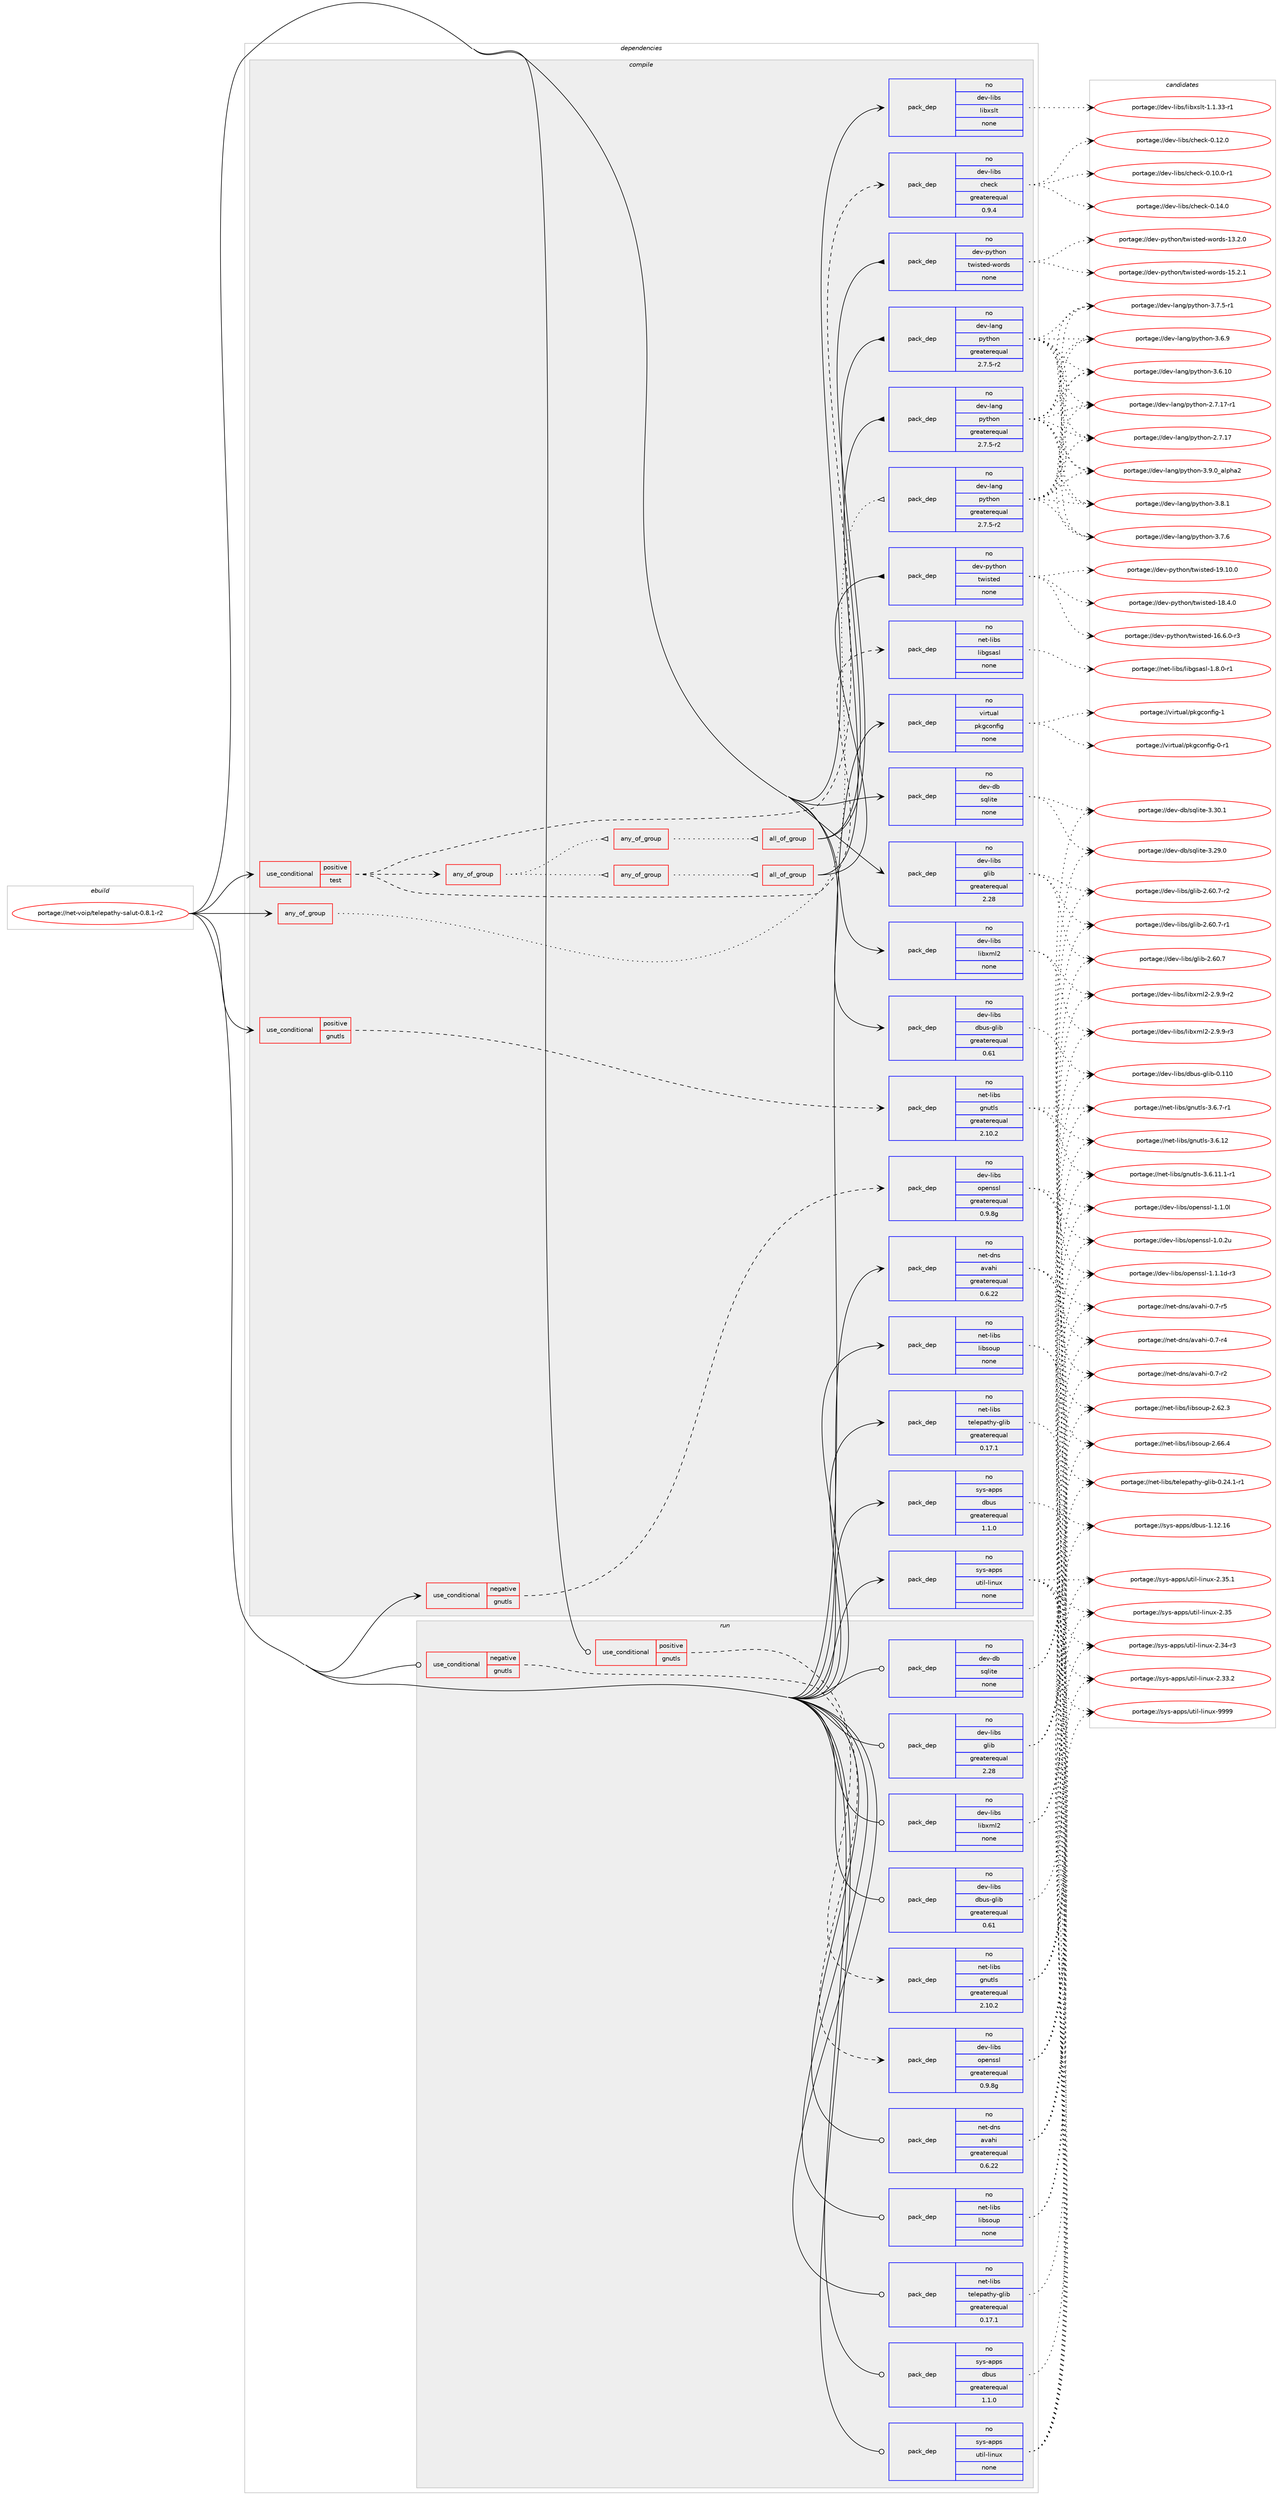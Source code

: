 digraph prolog {

# *************
# Graph options
# *************

newrank=true;
concentrate=true;
compound=true;
graph [rankdir=LR,fontname=Helvetica,fontsize=10,ranksep=1.5];#, ranksep=2.5, nodesep=0.2];
edge  [arrowhead=vee];
node  [fontname=Helvetica,fontsize=10];

# **********
# The ebuild
# **********

subgraph cluster_leftcol {
color=gray;
rank=same;
label=<<i>ebuild</i>>;
id [label="portage://net-voip/telepathy-salut-0.8.1-r2", color=red, width=4, href="../net-voip/telepathy-salut-0.8.1-r2.svg"];
}

# ****************
# The dependencies
# ****************

subgraph cluster_midcol {
color=gray;
label=<<i>dependencies</i>>;
subgraph cluster_compile {
fillcolor="#eeeeee";
style=filled;
label=<<i>compile</i>>;
subgraph any1391 {
dependency73106 [label=<<TABLE BORDER="0" CELLBORDER="1" CELLSPACING="0" CELLPADDING="4"><TR><TD CELLPADDING="10">any_of_group</TD></TR></TABLE>>, shape=none, color=red];subgraph pack56908 {
dependency73107 [label=<<TABLE BORDER="0" CELLBORDER="1" CELLSPACING="0" CELLPADDING="4" WIDTH="220"><TR><TD ROWSPAN="6" CELLPADDING="30">pack_dep</TD></TR><TR><TD WIDTH="110">no</TD></TR><TR><TD>dev-lang</TD></TR><TR><TD>python</TD></TR><TR><TD>greaterequal</TD></TR><TR><TD>2.7.5-r2</TD></TR></TABLE>>, shape=none, color=blue];
}
dependency73106:e -> dependency73107:w [weight=20,style="dotted",arrowhead="oinv"];
}
id:e -> dependency73106:w [weight=20,style="solid",arrowhead="vee"];
subgraph cond14748 {
dependency73108 [label=<<TABLE BORDER="0" CELLBORDER="1" CELLSPACING="0" CELLPADDING="4"><TR><TD ROWSPAN="3" CELLPADDING="10">use_conditional</TD></TR><TR><TD>negative</TD></TR><TR><TD>gnutls</TD></TR></TABLE>>, shape=none, color=red];
subgraph pack56909 {
dependency73109 [label=<<TABLE BORDER="0" CELLBORDER="1" CELLSPACING="0" CELLPADDING="4" WIDTH="220"><TR><TD ROWSPAN="6" CELLPADDING="30">pack_dep</TD></TR><TR><TD WIDTH="110">no</TD></TR><TR><TD>dev-libs</TD></TR><TR><TD>openssl</TD></TR><TR><TD>greaterequal</TD></TR><TR><TD>0.9.8g</TD></TR></TABLE>>, shape=none, color=blue];
}
dependency73108:e -> dependency73109:w [weight=20,style="dashed",arrowhead="vee"];
}
id:e -> dependency73108:w [weight=20,style="solid",arrowhead="vee"];
subgraph cond14749 {
dependency73110 [label=<<TABLE BORDER="0" CELLBORDER="1" CELLSPACING="0" CELLPADDING="4"><TR><TD ROWSPAN="3" CELLPADDING="10">use_conditional</TD></TR><TR><TD>positive</TD></TR><TR><TD>gnutls</TD></TR></TABLE>>, shape=none, color=red];
subgraph pack56910 {
dependency73111 [label=<<TABLE BORDER="0" CELLBORDER="1" CELLSPACING="0" CELLPADDING="4" WIDTH="220"><TR><TD ROWSPAN="6" CELLPADDING="30">pack_dep</TD></TR><TR><TD WIDTH="110">no</TD></TR><TR><TD>net-libs</TD></TR><TR><TD>gnutls</TD></TR><TR><TD>greaterequal</TD></TR><TR><TD>2.10.2</TD></TR></TABLE>>, shape=none, color=blue];
}
dependency73110:e -> dependency73111:w [weight=20,style="dashed",arrowhead="vee"];
}
id:e -> dependency73110:w [weight=20,style="solid",arrowhead="vee"];
subgraph cond14750 {
dependency73112 [label=<<TABLE BORDER="0" CELLBORDER="1" CELLSPACING="0" CELLPADDING="4"><TR><TD ROWSPAN="3" CELLPADDING="10">use_conditional</TD></TR><TR><TD>positive</TD></TR><TR><TD>test</TD></TR></TABLE>>, shape=none, color=red];
subgraph pack56911 {
dependency73113 [label=<<TABLE BORDER="0" CELLBORDER="1" CELLSPACING="0" CELLPADDING="4" WIDTH="220"><TR><TD ROWSPAN="6" CELLPADDING="30">pack_dep</TD></TR><TR><TD WIDTH="110">no</TD></TR><TR><TD>dev-libs</TD></TR><TR><TD>check</TD></TR><TR><TD>greaterequal</TD></TR><TR><TD>0.9.4</TD></TR></TABLE>>, shape=none, color=blue];
}
dependency73112:e -> dependency73113:w [weight=20,style="dashed",arrowhead="vee"];
subgraph pack56912 {
dependency73114 [label=<<TABLE BORDER="0" CELLBORDER="1" CELLSPACING="0" CELLPADDING="4" WIDTH="220"><TR><TD ROWSPAN="6" CELLPADDING="30">pack_dep</TD></TR><TR><TD WIDTH="110">no</TD></TR><TR><TD>net-libs</TD></TR><TR><TD>libgsasl</TD></TR><TR><TD>none</TD></TR><TR><TD></TD></TR></TABLE>>, shape=none, color=blue];
}
dependency73112:e -> dependency73114:w [weight=20,style="dashed",arrowhead="vee"];
subgraph any1392 {
dependency73115 [label=<<TABLE BORDER="0" CELLBORDER="1" CELLSPACING="0" CELLPADDING="4"><TR><TD CELLPADDING="10">any_of_group</TD></TR></TABLE>>, shape=none, color=red];subgraph any1393 {
dependency73116 [label=<<TABLE BORDER="0" CELLBORDER="1" CELLSPACING="0" CELLPADDING="4"><TR><TD CELLPADDING="10">any_of_group</TD></TR></TABLE>>, shape=none, color=red];subgraph all62 {
dependency73117 [label=<<TABLE BORDER="0" CELLBORDER="1" CELLSPACING="0" CELLPADDING="4"><TR><TD CELLPADDING="10">all_of_group</TD></TR></TABLE>>, shape=none, color=red];subgraph pack56913 {
dependency73118 [label=<<TABLE BORDER="0" CELLBORDER="1" CELLSPACING="0" CELLPADDING="4" WIDTH="220"><TR><TD ROWSPAN="6" CELLPADDING="30">pack_dep</TD></TR><TR><TD WIDTH="110">no</TD></TR><TR><TD>dev-lang</TD></TR><TR><TD>python</TD></TR><TR><TD>greaterequal</TD></TR><TR><TD>2.7.5-r2</TD></TR></TABLE>>, shape=none, color=blue];
}
dependency73117:e -> dependency73118:w [weight=20,style="solid",arrowhead="inv"];
subgraph pack56914 {
dependency73119 [label=<<TABLE BORDER="0" CELLBORDER="1" CELLSPACING="0" CELLPADDING="4" WIDTH="220"><TR><TD ROWSPAN="6" CELLPADDING="30">pack_dep</TD></TR><TR><TD WIDTH="110">no</TD></TR><TR><TD>dev-python</TD></TR><TR><TD>twisted</TD></TR><TR><TD>none</TD></TR><TR><TD></TD></TR></TABLE>>, shape=none, color=blue];
}
dependency73117:e -> dependency73119:w [weight=20,style="solid",arrowhead="inv"];
}
dependency73116:e -> dependency73117:w [weight=20,style="dotted",arrowhead="oinv"];
}
dependency73115:e -> dependency73116:w [weight=20,style="dotted",arrowhead="oinv"];
subgraph any1394 {
dependency73120 [label=<<TABLE BORDER="0" CELLBORDER="1" CELLSPACING="0" CELLPADDING="4"><TR><TD CELLPADDING="10">any_of_group</TD></TR></TABLE>>, shape=none, color=red];subgraph all63 {
dependency73121 [label=<<TABLE BORDER="0" CELLBORDER="1" CELLSPACING="0" CELLPADDING="4"><TR><TD CELLPADDING="10">all_of_group</TD></TR></TABLE>>, shape=none, color=red];subgraph pack56915 {
dependency73122 [label=<<TABLE BORDER="0" CELLBORDER="1" CELLSPACING="0" CELLPADDING="4" WIDTH="220"><TR><TD ROWSPAN="6" CELLPADDING="30">pack_dep</TD></TR><TR><TD WIDTH="110">no</TD></TR><TR><TD>dev-lang</TD></TR><TR><TD>python</TD></TR><TR><TD>greaterequal</TD></TR><TR><TD>2.7.5-r2</TD></TR></TABLE>>, shape=none, color=blue];
}
dependency73121:e -> dependency73122:w [weight=20,style="solid",arrowhead="inv"];
subgraph pack56916 {
dependency73123 [label=<<TABLE BORDER="0" CELLBORDER="1" CELLSPACING="0" CELLPADDING="4" WIDTH="220"><TR><TD ROWSPAN="6" CELLPADDING="30">pack_dep</TD></TR><TR><TD WIDTH="110">no</TD></TR><TR><TD>dev-python</TD></TR><TR><TD>twisted-words</TD></TR><TR><TD>none</TD></TR><TR><TD></TD></TR></TABLE>>, shape=none, color=blue];
}
dependency73121:e -> dependency73123:w [weight=20,style="solid",arrowhead="inv"];
}
dependency73120:e -> dependency73121:w [weight=20,style="dotted",arrowhead="oinv"];
}
dependency73115:e -> dependency73120:w [weight=20,style="dotted",arrowhead="oinv"];
}
dependency73112:e -> dependency73115:w [weight=20,style="dashed",arrowhead="vee"];
}
id:e -> dependency73112:w [weight=20,style="solid",arrowhead="vee"];
subgraph pack56917 {
dependency73124 [label=<<TABLE BORDER="0" CELLBORDER="1" CELLSPACING="0" CELLPADDING="4" WIDTH="220"><TR><TD ROWSPAN="6" CELLPADDING="30">pack_dep</TD></TR><TR><TD WIDTH="110">no</TD></TR><TR><TD>dev-db</TD></TR><TR><TD>sqlite</TD></TR><TR><TD>none</TD></TR><TR><TD></TD></TR></TABLE>>, shape=none, color=blue];
}
id:e -> dependency73124:w [weight=20,style="solid",arrowhead="vee"];
subgraph pack56918 {
dependency73125 [label=<<TABLE BORDER="0" CELLBORDER="1" CELLSPACING="0" CELLPADDING="4" WIDTH="220"><TR><TD ROWSPAN="6" CELLPADDING="30">pack_dep</TD></TR><TR><TD WIDTH="110">no</TD></TR><TR><TD>dev-libs</TD></TR><TR><TD>dbus-glib</TD></TR><TR><TD>greaterequal</TD></TR><TR><TD>0.61</TD></TR></TABLE>>, shape=none, color=blue];
}
id:e -> dependency73125:w [weight=20,style="solid",arrowhead="vee"];
subgraph pack56919 {
dependency73126 [label=<<TABLE BORDER="0" CELLBORDER="1" CELLSPACING="0" CELLPADDING="4" WIDTH="220"><TR><TD ROWSPAN="6" CELLPADDING="30">pack_dep</TD></TR><TR><TD WIDTH="110">no</TD></TR><TR><TD>dev-libs</TD></TR><TR><TD>glib</TD></TR><TR><TD>greaterequal</TD></TR><TR><TD>2.28</TD></TR></TABLE>>, shape=none, color=blue];
}
id:e -> dependency73126:w [weight=20,style="solid",arrowhead="vee"];
subgraph pack56920 {
dependency73127 [label=<<TABLE BORDER="0" CELLBORDER="1" CELLSPACING="0" CELLPADDING="4" WIDTH="220"><TR><TD ROWSPAN="6" CELLPADDING="30">pack_dep</TD></TR><TR><TD WIDTH="110">no</TD></TR><TR><TD>dev-libs</TD></TR><TR><TD>libxml2</TD></TR><TR><TD>none</TD></TR><TR><TD></TD></TR></TABLE>>, shape=none, color=blue];
}
id:e -> dependency73127:w [weight=20,style="solid",arrowhead="vee"];
subgraph pack56921 {
dependency73128 [label=<<TABLE BORDER="0" CELLBORDER="1" CELLSPACING="0" CELLPADDING="4" WIDTH="220"><TR><TD ROWSPAN="6" CELLPADDING="30">pack_dep</TD></TR><TR><TD WIDTH="110">no</TD></TR><TR><TD>dev-libs</TD></TR><TR><TD>libxslt</TD></TR><TR><TD>none</TD></TR><TR><TD></TD></TR></TABLE>>, shape=none, color=blue];
}
id:e -> dependency73128:w [weight=20,style="solid",arrowhead="vee"];
subgraph pack56922 {
dependency73129 [label=<<TABLE BORDER="0" CELLBORDER="1" CELLSPACING="0" CELLPADDING="4" WIDTH="220"><TR><TD ROWSPAN="6" CELLPADDING="30">pack_dep</TD></TR><TR><TD WIDTH="110">no</TD></TR><TR><TD>net-dns</TD></TR><TR><TD>avahi</TD></TR><TR><TD>greaterequal</TD></TR><TR><TD>0.6.22</TD></TR></TABLE>>, shape=none, color=blue];
}
id:e -> dependency73129:w [weight=20,style="solid",arrowhead="vee"];
subgraph pack56923 {
dependency73130 [label=<<TABLE BORDER="0" CELLBORDER="1" CELLSPACING="0" CELLPADDING="4" WIDTH="220"><TR><TD ROWSPAN="6" CELLPADDING="30">pack_dep</TD></TR><TR><TD WIDTH="110">no</TD></TR><TR><TD>net-libs</TD></TR><TR><TD>libsoup</TD></TR><TR><TD>none</TD></TR><TR><TD></TD></TR></TABLE>>, shape=none, color=blue];
}
id:e -> dependency73130:w [weight=20,style="solid",arrowhead="vee"];
subgraph pack56924 {
dependency73131 [label=<<TABLE BORDER="0" CELLBORDER="1" CELLSPACING="0" CELLPADDING="4" WIDTH="220"><TR><TD ROWSPAN="6" CELLPADDING="30">pack_dep</TD></TR><TR><TD WIDTH="110">no</TD></TR><TR><TD>net-libs</TD></TR><TR><TD>telepathy-glib</TD></TR><TR><TD>greaterequal</TD></TR><TR><TD>0.17.1</TD></TR></TABLE>>, shape=none, color=blue];
}
id:e -> dependency73131:w [weight=20,style="solid",arrowhead="vee"];
subgraph pack56925 {
dependency73132 [label=<<TABLE BORDER="0" CELLBORDER="1" CELLSPACING="0" CELLPADDING="4" WIDTH="220"><TR><TD ROWSPAN="6" CELLPADDING="30">pack_dep</TD></TR><TR><TD WIDTH="110">no</TD></TR><TR><TD>sys-apps</TD></TR><TR><TD>dbus</TD></TR><TR><TD>greaterequal</TD></TR><TR><TD>1.1.0</TD></TR></TABLE>>, shape=none, color=blue];
}
id:e -> dependency73132:w [weight=20,style="solid",arrowhead="vee"];
subgraph pack56926 {
dependency73133 [label=<<TABLE BORDER="0" CELLBORDER="1" CELLSPACING="0" CELLPADDING="4" WIDTH="220"><TR><TD ROWSPAN="6" CELLPADDING="30">pack_dep</TD></TR><TR><TD WIDTH="110">no</TD></TR><TR><TD>sys-apps</TD></TR><TR><TD>util-linux</TD></TR><TR><TD>none</TD></TR><TR><TD></TD></TR></TABLE>>, shape=none, color=blue];
}
id:e -> dependency73133:w [weight=20,style="solid",arrowhead="vee"];
subgraph pack56927 {
dependency73134 [label=<<TABLE BORDER="0" CELLBORDER="1" CELLSPACING="0" CELLPADDING="4" WIDTH="220"><TR><TD ROWSPAN="6" CELLPADDING="30">pack_dep</TD></TR><TR><TD WIDTH="110">no</TD></TR><TR><TD>virtual</TD></TR><TR><TD>pkgconfig</TD></TR><TR><TD>none</TD></TR><TR><TD></TD></TR></TABLE>>, shape=none, color=blue];
}
id:e -> dependency73134:w [weight=20,style="solid",arrowhead="vee"];
}
subgraph cluster_compileandrun {
fillcolor="#eeeeee";
style=filled;
label=<<i>compile and run</i>>;
}
subgraph cluster_run {
fillcolor="#eeeeee";
style=filled;
label=<<i>run</i>>;
subgraph cond14751 {
dependency73135 [label=<<TABLE BORDER="0" CELLBORDER="1" CELLSPACING="0" CELLPADDING="4"><TR><TD ROWSPAN="3" CELLPADDING="10">use_conditional</TD></TR><TR><TD>negative</TD></TR><TR><TD>gnutls</TD></TR></TABLE>>, shape=none, color=red];
subgraph pack56928 {
dependency73136 [label=<<TABLE BORDER="0" CELLBORDER="1" CELLSPACING="0" CELLPADDING="4" WIDTH="220"><TR><TD ROWSPAN="6" CELLPADDING="30">pack_dep</TD></TR><TR><TD WIDTH="110">no</TD></TR><TR><TD>dev-libs</TD></TR><TR><TD>openssl</TD></TR><TR><TD>greaterequal</TD></TR><TR><TD>0.9.8g</TD></TR></TABLE>>, shape=none, color=blue];
}
dependency73135:e -> dependency73136:w [weight=20,style="dashed",arrowhead="vee"];
}
id:e -> dependency73135:w [weight=20,style="solid",arrowhead="odot"];
subgraph cond14752 {
dependency73137 [label=<<TABLE BORDER="0" CELLBORDER="1" CELLSPACING="0" CELLPADDING="4"><TR><TD ROWSPAN="3" CELLPADDING="10">use_conditional</TD></TR><TR><TD>positive</TD></TR><TR><TD>gnutls</TD></TR></TABLE>>, shape=none, color=red];
subgraph pack56929 {
dependency73138 [label=<<TABLE BORDER="0" CELLBORDER="1" CELLSPACING="0" CELLPADDING="4" WIDTH="220"><TR><TD ROWSPAN="6" CELLPADDING="30">pack_dep</TD></TR><TR><TD WIDTH="110">no</TD></TR><TR><TD>net-libs</TD></TR><TR><TD>gnutls</TD></TR><TR><TD>greaterequal</TD></TR><TR><TD>2.10.2</TD></TR></TABLE>>, shape=none, color=blue];
}
dependency73137:e -> dependency73138:w [weight=20,style="dashed",arrowhead="vee"];
}
id:e -> dependency73137:w [weight=20,style="solid",arrowhead="odot"];
subgraph pack56930 {
dependency73139 [label=<<TABLE BORDER="0" CELLBORDER="1" CELLSPACING="0" CELLPADDING="4" WIDTH="220"><TR><TD ROWSPAN="6" CELLPADDING="30">pack_dep</TD></TR><TR><TD WIDTH="110">no</TD></TR><TR><TD>dev-db</TD></TR><TR><TD>sqlite</TD></TR><TR><TD>none</TD></TR><TR><TD></TD></TR></TABLE>>, shape=none, color=blue];
}
id:e -> dependency73139:w [weight=20,style="solid",arrowhead="odot"];
subgraph pack56931 {
dependency73140 [label=<<TABLE BORDER="0" CELLBORDER="1" CELLSPACING="0" CELLPADDING="4" WIDTH="220"><TR><TD ROWSPAN="6" CELLPADDING="30">pack_dep</TD></TR><TR><TD WIDTH="110">no</TD></TR><TR><TD>dev-libs</TD></TR><TR><TD>dbus-glib</TD></TR><TR><TD>greaterequal</TD></TR><TR><TD>0.61</TD></TR></TABLE>>, shape=none, color=blue];
}
id:e -> dependency73140:w [weight=20,style="solid",arrowhead="odot"];
subgraph pack56932 {
dependency73141 [label=<<TABLE BORDER="0" CELLBORDER="1" CELLSPACING="0" CELLPADDING="4" WIDTH="220"><TR><TD ROWSPAN="6" CELLPADDING="30">pack_dep</TD></TR><TR><TD WIDTH="110">no</TD></TR><TR><TD>dev-libs</TD></TR><TR><TD>glib</TD></TR><TR><TD>greaterequal</TD></TR><TR><TD>2.28</TD></TR></TABLE>>, shape=none, color=blue];
}
id:e -> dependency73141:w [weight=20,style="solid",arrowhead="odot"];
subgraph pack56933 {
dependency73142 [label=<<TABLE BORDER="0" CELLBORDER="1" CELLSPACING="0" CELLPADDING="4" WIDTH="220"><TR><TD ROWSPAN="6" CELLPADDING="30">pack_dep</TD></TR><TR><TD WIDTH="110">no</TD></TR><TR><TD>dev-libs</TD></TR><TR><TD>libxml2</TD></TR><TR><TD>none</TD></TR><TR><TD></TD></TR></TABLE>>, shape=none, color=blue];
}
id:e -> dependency73142:w [weight=20,style="solid",arrowhead="odot"];
subgraph pack56934 {
dependency73143 [label=<<TABLE BORDER="0" CELLBORDER="1" CELLSPACING="0" CELLPADDING="4" WIDTH="220"><TR><TD ROWSPAN="6" CELLPADDING="30">pack_dep</TD></TR><TR><TD WIDTH="110">no</TD></TR><TR><TD>net-dns</TD></TR><TR><TD>avahi</TD></TR><TR><TD>greaterequal</TD></TR><TR><TD>0.6.22</TD></TR></TABLE>>, shape=none, color=blue];
}
id:e -> dependency73143:w [weight=20,style="solid",arrowhead="odot"];
subgraph pack56935 {
dependency73144 [label=<<TABLE BORDER="0" CELLBORDER="1" CELLSPACING="0" CELLPADDING="4" WIDTH="220"><TR><TD ROWSPAN="6" CELLPADDING="30">pack_dep</TD></TR><TR><TD WIDTH="110">no</TD></TR><TR><TD>net-libs</TD></TR><TR><TD>libsoup</TD></TR><TR><TD>none</TD></TR><TR><TD></TD></TR></TABLE>>, shape=none, color=blue];
}
id:e -> dependency73144:w [weight=20,style="solid",arrowhead="odot"];
subgraph pack56936 {
dependency73145 [label=<<TABLE BORDER="0" CELLBORDER="1" CELLSPACING="0" CELLPADDING="4" WIDTH="220"><TR><TD ROWSPAN="6" CELLPADDING="30">pack_dep</TD></TR><TR><TD WIDTH="110">no</TD></TR><TR><TD>net-libs</TD></TR><TR><TD>telepathy-glib</TD></TR><TR><TD>greaterequal</TD></TR><TR><TD>0.17.1</TD></TR></TABLE>>, shape=none, color=blue];
}
id:e -> dependency73145:w [weight=20,style="solid",arrowhead="odot"];
subgraph pack56937 {
dependency73146 [label=<<TABLE BORDER="0" CELLBORDER="1" CELLSPACING="0" CELLPADDING="4" WIDTH="220"><TR><TD ROWSPAN="6" CELLPADDING="30">pack_dep</TD></TR><TR><TD WIDTH="110">no</TD></TR><TR><TD>sys-apps</TD></TR><TR><TD>dbus</TD></TR><TR><TD>greaterequal</TD></TR><TR><TD>1.1.0</TD></TR></TABLE>>, shape=none, color=blue];
}
id:e -> dependency73146:w [weight=20,style="solid",arrowhead="odot"];
subgraph pack56938 {
dependency73147 [label=<<TABLE BORDER="0" CELLBORDER="1" CELLSPACING="0" CELLPADDING="4" WIDTH="220"><TR><TD ROWSPAN="6" CELLPADDING="30">pack_dep</TD></TR><TR><TD WIDTH="110">no</TD></TR><TR><TD>sys-apps</TD></TR><TR><TD>util-linux</TD></TR><TR><TD>none</TD></TR><TR><TD></TD></TR></TABLE>>, shape=none, color=blue];
}
id:e -> dependency73147:w [weight=20,style="solid",arrowhead="odot"];
}
}

# **************
# The candidates
# **************

subgraph cluster_choices {
rank=same;
color=gray;
label=<<i>candidates</i>>;

subgraph choice56908 {
color=black;
nodesep=1;
choice10010111845108971101034711212111610411111045514657464895971081121049750 [label="portage://dev-lang/python-3.9.0_alpha2", color=red, width=4,href="../dev-lang/python-3.9.0_alpha2.svg"];
choice100101118451089711010347112121116104111110455146564649 [label="portage://dev-lang/python-3.8.1", color=red, width=4,href="../dev-lang/python-3.8.1.svg"];
choice100101118451089711010347112121116104111110455146554654 [label="portage://dev-lang/python-3.7.6", color=red, width=4,href="../dev-lang/python-3.7.6.svg"];
choice1001011184510897110103471121211161041111104551465546534511449 [label="portage://dev-lang/python-3.7.5-r1", color=red, width=4,href="../dev-lang/python-3.7.5-r1.svg"];
choice100101118451089711010347112121116104111110455146544657 [label="portage://dev-lang/python-3.6.9", color=red, width=4,href="../dev-lang/python-3.6.9.svg"];
choice10010111845108971101034711212111610411111045514654464948 [label="portage://dev-lang/python-3.6.10", color=red, width=4,href="../dev-lang/python-3.6.10.svg"];
choice100101118451089711010347112121116104111110455046554649554511449 [label="portage://dev-lang/python-2.7.17-r1", color=red, width=4,href="../dev-lang/python-2.7.17-r1.svg"];
choice10010111845108971101034711212111610411111045504655464955 [label="portage://dev-lang/python-2.7.17", color=red, width=4,href="../dev-lang/python-2.7.17.svg"];
dependency73107:e -> choice10010111845108971101034711212111610411111045514657464895971081121049750:w [style=dotted,weight="100"];
dependency73107:e -> choice100101118451089711010347112121116104111110455146564649:w [style=dotted,weight="100"];
dependency73107:e -> choice100101118451089711010347112121116104111110455146554654:w [style=dotted,weight="100"];
dependency73107:e -> choice1001011184510897110103471121211161041111104551465546534511449:w [style=dotted,weight="100"];
dependency73107:e -> choice100101118451089711010347112121116104111110455146544657:w [style=dotted,weight="100"];
dependency73107:e -> choice10010111845108971101034711212111610411111045514654464948:w [style=dotted,weight="100"];
dependency73107:e -> choice100101118451089711010347112121116104111110455046554649554511449:w [style=dotted,weight="100"];
dependency73107:e -> choice10010111845108971101034711212111610411111045504655464955:w [style=dotted,weight="100"];
}
subgraph choice56909 {
color=black;
nodesep=1;
choice1001011184510810598115471111121011101151151084549464946491004511451 [label="portage://dev-libs/openssl-1.1.1d-r3", color=red, width=4,href="../dev-libs/openssl-1.1.1d-r3.svg"];
choice100101118451081059811547111112101110115115108454946494648108 [label="portage://dev-libs/openssl-1.1.0l", color=red, width=4,href="../dev-libs/openssl-1.1.0l.svg"];
choice100101118451081059811547111112101110115115108454946484650117 [label="portage://dev-libs/openssl-1.0.2u", color=red, width=4,href="../dev-libs/openssl-1.0.2u.svg"];
dependency73109:e -> choice1001011184510810598115471111121011101151151084549464946491004511451:w [style=dotted,weight="100"];
dependency73109:e -> choice100101118451081059811547111112101110115115108454946494648108:w [style=dotted,weight="100"];
dependency73109:e -> choice100101118451081059811547111112101110115115108454946484650117:w [style=dotted,weight="100"];
}
subgraph choice56910 {
color=black;
nodesep=1;
choice1101011164510810598115471031101171161081154551465446554511449 [label="portage://net-libs/gnutls-3.6.7-r1", color=red, width=4,href="../net-libs/gnutls-3.6.7-r1.svg"];
choice11010111645108105981154710311011711610811545514654464950 [label="portage://net-libs/gnutls-3.6.12", color=red, width=4,href="../net-libs/gnutls-3.6.12.svg"];
choice1101011164510810598115471031101171161081154551465446494946494511449 [label="portage://net-libs/gnutls-3.6.11.1-r1", color=red, width=4,href="../net-libs/gnutls-3.6.11.1-r1.svg"];
dependency73111:e -> choice1101011164510810598115471031101171161081154551465446554511449:w [style=dotted,weight="100"];
dependency73111:e -> choice11010111645108105981154710311011711610811545514654464950:w [style=dotted,weight="100"];
dependency73111:e -> choice1101011164510810598115471031101171161081154551465446494946494511449:w [style=dotted,weight="100"];
}
subgraph choice56911 {
color=black;
nodesep=1;
choice100101118451081059811547991041019910745484649524648 [label="portage://dev-libs/check-0.14.0", color=red, width=4,href="../dev-libs/check-0.14.0.svg"];
choice100101118451081059811547991041019910745484649504648 [label="portage://dev-libs/check-0.12.0", color=red, width=4,href="../dev-libs/check-0.12.0.svg"];
choice1001011184510810598115479910410199107454846494846484511449 [label="portage://dev-libs/check-0.10.0-r1", color=red, width=4,href="../dev-libs/check-0.10.0-r1.svg"];
dependency73113:e -> choice100101118451081059811547991041019910745484649524648:w [style=dotted,weight="100"];
dependency73113:e -> choice100101118451081059811547991041019910745484649504648:w [style=dotted,weight="100"];
dependency73113:e -> choice1001011184510810598115479910410199107454846494846484511449:w [style=dotted,weight="100"];
}
subgraph choice56912 {
color=black;
nodesep=1;
choice11010111645108105981154710810598103115971151084549465646484511449 [label="portage://net-libs/libgsasl-1.8.0-r1", color=red, width=4,href="../net-libs/libgsasl-1.8.0-r1.svg"];
dependency73114:e -> choice11010111645108105981154710810598103115971151084549465646484511449:w [style=dotted,weight="100"];
}
subgraph choice56913 {
color=black;
nodesep=1;
choice10010111845108971101034711212111610411111045514657464895971081121049750 [label="portage://dev-lang/python-3.9.0_alpha2", color=red, width=4,href="../dev-lang/python-3.9.0_alpha2.svg"];
choice100101118451089711010347112121116104111110455146564649 [label="portage://dev-lang/python-3.8.1", color=red, width=4,href="../dev-lang/python-3.8.1.svg"];
choice100101118451089711010347112121116104111110455146554654 [label="portage://dev-lang/python-3.7.6", color=red, width=4,href="../dev-lang/python-3.7.6.svg"];
choice1001011184510897110103471121211161041111104551465546534511449 [label="portage://dev-lang/python-3.7.5-r1", color=red, width=4,href="../dev-lang/python-3.7.5-r1.svg"];
choice100101118451089711010347112121116104111110455146544657 [label="portage://dev-lang/python-3.6.9", color=red, width=4,href="../dev-lang/python-3.6.9.svg"];
choice10010111845108971101034711212111610411111045514654464948 [label="portage://dev-lang/python-3.6.10", color=red, width=4,href="../dev-lang/python-3.6.10.svg"];
choice100101118451089711010347112121116104111110455046554649554511449 [label="portage://dev-lang/python-2.7.17-r1", color=red, width=4,href="../dev-lang/python-2.7.17-r1.svg"];
choice10010111845108971101034711212111610411111045504655464955 [label="portage://dev-lang/python-2.7.17", color=red, width=4,href="../dev-lang/python-2.7.17.svg"];
dependency73118:e -> choice10010111845108971101034711212111610411111045514657464895971081121049750:w [style=dotted,weight="100"];
dependency73118:e -> choice100101118451089711010347112121116104111110455146564649:w [style=dotted,weight="100"];
dependency73118:e -> choice100101118451089711010347112121116104111110455146554654:w [style=dotted,weight="100"];
dependency73118:e -> choice1001011184510897110103471121211161041111104551465546534511449:w [style=dotted,weight="100"];
dependency73118:e -> choice100101118451089711010347112121116104111110455146544657:w [style=dotted,weight="100"];
dependency73118:e -> choice10010111845108971101034711212111610411111045514654464948:w [style=dotted,weight="100"];
dependency73118:e -> choice100101118451089711010347112121116104111110455046554649554511449:w [style=dotted,weight="100"];
dependency73118:e -> choice10010111845108971101034711212111610411111045504655464955:w [style=dotted,weight="100"];
}
subgraph choice56914 {
color=black;
nodesep=1;
choice10010111845112121116104111110471161191051151161011004549574649484648 [label="portage://dev-python/twisted-19.10.0", color=red, width=4,href="../dev-python/twisted-19.10.0.svg"];
choice100101118451121211161041111104711611910511511610110045495646524648 [label="portage://dev-python/twisted-18.4.0", color=red, width=4,href="../dev-python/twisted-18.4.0.svg"];
choice1001011184511212111610411111047116119105115116101100454954465446484511451 [label="portage://dev-python/twisted-16.6.0-r3", color=red, width=4,href="../dev-python/twisted-16.6.0-r3.svg"];
dependency73119:e -> choice10010111845112121116104111110471161191051151161011004549574649484648:w [style=dotted,weight="100"];
dependency73119:e -> choice100101118451121211161041111104711611910511511610110045495646524648:w [style=dotted,weight="100"];
dependency73119:e -> choice1001011184511212111610411111047116119105115116101100454954465446484511451:w [style=dotted,weight="100"];
}
subgraph choice56915 {
color=black;
nodesep=1;
choice10010111845108971101034711212111610411111045514657464895971081121049750 [label="portage://dev-lang/python-3.9.0_alpha2", color=red, width=4,href="../dev-lang/python-3.9.0_alpha2.svg"];
choice100101118451089711010347112121116104111110455146564649 [label="portage://dev-lang/python-3.8.1", color=red, width=4,href="../dev-lang/python-3.8.1.svg"];
choice100101118451089711010347112121116104111110455146554654 [label="portage://dev-lang/python-3.7.6", color=red, width=4,href="../dev-lang/python-3.7.6.svg"];
choice1001011184510897110103471121211161041111104551465546534511449 [label="portage://dev-lang/python-3.7.5-r1", color=red, width=4,href="../dev-lang/python-3.7.5-r1.svg"];
choice100101118451089711010347112121116104111110455146544657 [label="portage://dev-lang/python-3.6.9", color=red, width=4,href="../dev-lang/python-3.6.9.svg"];
choice10010111845108971101034711212111610411111045514654464948 [label="portage://dev-lang/python-3.6.10", color=red, width=4,href="../dev-lang/python-3.6.10.svg"];
choice100101118451089711010347112121116104111110455046554649554511449 [label="portage://dev-lang/python-2.7.17-r1", color=red, width=4,href="../dev-lang/python-2.7.17-r1.svg"];
choice10010111845108971101034711212111610411111045504655464955 [label="portage://dev-lang/python-2.7.17", color=red, width=4,href="../dev-lang/python-2.7.17.svg"];
dependency73122:e -> choice10010111845108971101034711212111610411111045514657464895971081121049750:w [style=dotted,weight="100"];
dependency73122:e -> choice100101118451089711010347112121116104111110455146564649:w [style=dotted,weight="100"];
dependency73122:e -> choice100101118451089711010347112121116104111110455146554654:w [style=dotted,weight="100"];
dependency73122:e -> choice1001011184510897110103471121211161041111104551465546534511449:w [style=dotted,weight="100"];
dependency73122:e -> choice100101118451089711010347112121116104111110455146544657:w [style=dotted,weight="100"];
dependency73122:e -> choice10010111845108971101034711212111610411111045514654464948:w [style=dotted,weight="100"];
dependency73122:e -> choice100101118451089711010347112121116104111110455046554649554511449:w [style=dotted,weight="100"];
dependency73122:e -> choice10010111845108971101034711212111610411111045504655464955:w [style=dotted,weight="100"];
}
subgraph choice56916 {
color=black;
nodesep=1;
choice10010111845112121116104111110471161191051151161011004511911111410011545495346504649 [label="portage://dev-python/twisted-words-15.2.1", color=red, width=4,href="../dev-python/twisted-words-15.2.1.svg"];
choice10010111845112121116104111110471161191051151161011004511911111410011545495146504648 [label="portage://dev-python/twisted-words-13.2.0", color=red, width=4,href="../dev-python/twisted-words-13.2.0.svg"];
dependency73123:e -> choice10010111845112121116104111110471161191051151161011004511911111410011545495346504649:w [style=dotted,weight="100"];
dependency73123:e -> choice10010111845112121116104111110471161191051151161011004511911111410011545495146504648:w [style=dotted,weight="100"];
}
subgraph choice56917 {
color=black;
nodesep=1;
choice10010111845100984711511310810511610145514651484649 [label="portage://dev-db/sqlite-3.30.1", color=red, width=4,href="../dev-db/sqlite-3.30.1.svg"];
choice10010111845100984711511310810511610145514650574648 [label="portage://dev-db/sqlite-3.29.0", color=red, width=4,href="../dev-db/sqlite-3.29.0.svg"];
dependency73124:e -> choice10010111845100984711511310810511610145514651484649:w [style=dotted,weight="100"];
dependency73124:e -> choice10010111845100984711511310810511610145514650574648:w [style=dotted,weight="100"];
}
subgraph choice56918 {
color=black;
nodesep=1;
choice100101118451081059811547100981171154510310810598454846494948 [label="portage://dev-libs/dbus-glib-0.110", color=red, width=4,href="../dev-libs/dbus-glib-0.110.svg"];
dependency73125:e -> choice100101118451081059811547100981171154510310810598454846494948:w [style=dotted,weight="100"];
}
subgraph choice56919 {
color=black;
nodesep=1;
choice10010111845108105981154710310810598455046544846554511450 [label="portage://dev-libs/glib-2.60.7-r2", color=red, width=4,href="../dev-libs/glib-2.60.7-r2.svg"];
choice10010111845108105981154710310810598455046544846554511449 [label="portage://dev-libs/glib-2.60.7-r1", color=red, width=4,href="../dev-libs/glib-2.60.7-r1.svg"];
choice1001011184510810598115471031081059845504654484655 [label="portage://dev-libs/glib-2.60.7", color=red, width=4,href="../dev-libs/glib-2.60.7.svg"];
dependency73126:e -> choice10010111845108105981154710310810598455046544846554511450:w [style=dotted,weight="100"];
dependency73126:e -> choice10010111845108105981154710310810598455046544846554511449:w [style=dotted,weight="100"];
dependency73126:e -> choice1001011184510810598115471031081059845504654484655:w [style=dotted,weight="100"];
}
subgraph choice56920 {
color=black;
nodesep=1;
choice10010111845108105981154710810598120109108504550465746574511451 [label="portage://dev-libs/libxml2-2.9.9-r3", color=red, width=4,href="../dev-libs/libxml2-2.9.9-r3.svg"];
choice10010111845108105981154710810598120109108504550465746574511450 [label="portage://dev-libs/libxml2-2.9.9-r2", color=red, width=4,href="../dev-libs/libxml2-2.9.9-r2.svg"];
dependency73127:e -> choice10010111845108105981154710810598120109108504550465746574511451:w [style=dotted,weight="100"];
dependency73127:e -> choice10010111845108105981154710810598120109108504550465746574511450:w [style=dotted,weight="100"];
}
subgraph choice56921 {
color=black;
nodesep=1;
choice10010111845108105981154710810598120115108116454946494651514511449 [label="portage://dev-libs/libxslt-1.1.33-r1", color=red, width=4,href="../dev-libs/libxslt-1.1.33-r1.svg"];
dependency73128:e -> choice10010111845108105981154710810598120115108116454946494651514511449:w [style=dotted,weight="100"];
}
subgraph choice56922 {
color=black;
nodesep=1;
choice11010111645100110115479711897104105454846554511453 [label="portage://net-dns/avahi-0.7-r5", color=red, width=4,href="../net-dns/avahi-0.7-r5.svg"];
choice11010111645100110115479711897104105454846554511452 [label="portage://net-dns/avahi-0.7-r4", color=red, width=4,href="../net-dns/avahi-0.7-r4.svg"];
choice11010111645100110115479711897104105454846554511450 [label="portage://net-dns/avahi-0.7-r2", color=red, width=4,href="../net-dns/avahi-0.7-r2.svg"];
dependency73129:e -> choice11010111645100110115479711897104105454846554511453:w [style=dotted,weight="100"];
dependency73129:e -> choice11010111645100110115479711897104105454846554511452:w [style=dotted,weight="100"];
dependency73129:e -> choice11010111645100110115479711897104105454846554511450:w [style=dotted,weight="100"];
}
subgraph choice56923 {
color=black;
nodesep=1;
choice1101011164510810598115471081059811511111711245504654544652 [label="portage://net-libs/libsoup-2.66.4", color=red, width=4,href="../net-libs/libsoup-2.66.4.svg"];
choice1101011164510810598115471081059811511111711245504654504651 [label="portage://net-libs/libsoup-2.62.3", color=red, width=4,href="../net-libs/libsoup-2.62.3.svg"];
dependency73130:e -> choice1101011164510810598115471081059811511111711245504654544652:w [style=dotted,weight="100"];
dependency73130:e -> choice1101011164510810598115471081059811511111711245504654504651:w [style=dotted,weight="100"];
}
subgraph choice56924 {
color=black;
nodesep=1;
choice110101116451081059811547116101108101112971161041214510310810598454846505246494511449 [label="portage://net-libs/telepathy-glib-0.24.1-r1", color=red, width=4,href="../net-libs/telepathy-glib-0.24.1-r1.svg"];
dependency73131:e -> choice110101116451081059811547116101108101112971161041214510310810598454846505246494511449:w [style=dotted,weight="100"];
}
subgraph choice56925 {
color=black;
nodesep=1;
choice115121115459711211211547100981171154549464950464954 [label="portage://sys-apps/dbus-1.12.16", color=red, width=4,href="../sys-apps/dbus-1.12.16.svg"];
dependency73132:e -> choice115121115459711211211547100981171154549464950464954:w [style=dotted,weight="100"];
}
subgraph choice56926 {
color=black;
nodesep=1;
choice115121115459711211211547117116105108451081051101171204557575757 [label="portage://sys-apps/util-linux-9999", color=red, width=4,href="../sys-apps/util-linux-9999.svg"];
choice1151211154597112112115471171161051084510810511011712045504651534649 [label="portage://sys-apps/util-linux-2.35.1", color=red, width=4,href="../sys-apps/util-linux-2.35.1.svg"];
choice115121115459711211211547117116105108451081051101171204550465153 [label="portage://sys-apps/util-linux-2.35", color=red, width=4,href="../sys-apps/util-linux-2.35.svg"];
choice1151211154597112112115471171161051084510810511011712045504651524511451 [label="portage://sys-apps/util-linux-2.34-r3", color=red, width=4,href="../sys-apps/util-linux-2.34-r3.svg"];
choice1151211154597112112115471171161051084510810511011712045504651514650 [label="portage://sys-apps/util-linux-2.33.2", color=red, width=4,href="../sys-apps/util-linux-2.33.2.svg"];
dependency73133:e -> choice115121115459711211211547117116105108451081051101171204557575757:w [style=dotted,weight="100"];
dependency73133:e -> choice1151211154597112112115471171161051084510810511011712045504651534649:w [style=dotted,weight="100"];
dependency73133:e -> choice115121115459711211211547117116105108451081051101171204550465153:w [style=dotted,weight="100"];
dependency73133:e -> choice1151211154597112112115471171161051084510810511011712045504651524511451:w [style=dotted,weight="100"];
dependency73133:e -> choice1151211154597112112115471171161051084510810511011712045504651514650:w [style=dotted,weight="100"];
}
subgraph choice56927 {
color=black;
nodesep=1;
choice1181051141161179710847112107103991111101021051034549 [label="portage://virtual/pkgconfig-1", color=red, width=4,href="../virtual/pkgconfig-1.svg"];
choice11810511411611797108471121071039911111010210510345484511449 [label="portage://virtual/pkgconfig-0-r1", color=red, width=4,href="../virtual/pkgconfig-0-r1.svg"];
dependency73134:e -> choice1181051141161179710847112107103991111101021051034549:w [style=dotted,weight="100"];
dependency73134:e -> choice11810511411611797108471121071039911111010210510345484511449:w [style=dotted,weight="100"];
}
subgraph choice56928 {
color=black;
nodesep=1;
choice1001011184510810598115471111121011101151151084549464946491004511451 [label="portage://dev-libs/openssl-1.1.1d-r3", color=red, width=4,href="../dev-libs/openssl-1.1.1d-r3.svg"];
choice100101118451081059811547111112101110115115108454946494648108 [label="portage://dev-libs/openssl-1.1.0l", color=red, width=4,href="../dev-libs/openssl-1.1.0l.svg"];
choice100101118451081059811547111112101110115115108454946484650117 [label="portage://dev-libs/openssl-1.0.2u", color=red, width=4,href="../dev-libs/openssl-1.0.2u.svg"];
dependency73136:e -> choice1001011184510810598115471111121011101151151084549464946491004511451:w [style=dotted,weight="100"];
dependency73136:e -> choice100101118451081059811547111112101110115115108454946494648108:w [style=dotted,weight="100"];
dependency73136:e -> choice100101118451081059811547111112101110115115108454946484650117:w [style=dotted,weight="100"];
}
subgraph choice56929 {
color=black;
nodesep=1;
choice1101011164510810598115471031101171161081154551465446554511449 [label="portage://net-libs/gnutls-3.6.7-r1", color=red, width=4,href="../net-libs/gnutls-3.6.7-r1.svg"];
choice11010111645108105981154710311011711610811545514654464950 [label="portage://net-libs/gnutls-3.6.12", color=red, width=4,href="../net-libs/gnutls-3.6.12.svg"];
choice1101011164510810598115471031101171161081154551465446494946494511449 [label="portage://net-libs/gnutls-3.6.11.1-r1", color=red, width=4,href="../net-libs/gnutls-3.6.11.1-r1.svg"];
dependency73138:e -> choice1101011164510810598115471031101171161081154551465446554511449:w [style=dotted,weight="100"];
dependency73138:e -> choice11010111645108105981154710311011711610811545514654464950:w [style=dotted,weight="100"];
dependency73138:e -> choice1101011164510810598115471031101171161081154551465446494946494511449:w [style=dotted,weight="100"];
}
subgraph choice56930 {
color=black;
nodesep=1;
choice10010111845100984711511310810511610145514651484649 [label="portage://dev-db/sqlite-3.30.1", color=red, width=4,href="../dev-db/sqlite-3.30.1.svg"];
choice10010111845100984711511310810511610145514650574648 [label="portage://dev-db/sqlite-3.29.0", color=red, width=4,href="../dev-db/sqlite-3.29.0.svg"];
dependency73139:e -> choice10010111845100984711511310810511610145514651484649:w [style=dotted,weight="100"];
dependency73139:e -> choice10010111845100984711511310810511610145514650574648:w [style=dotted,weight="100"];
}
subgraph choice56931 {
color=black;
nodesep=1;
choice100101118451081059811547100981171154510310810598454846494948 [label="portage://dev-libs/dbus-glib-0.110", color=red, width=4,href="../dev-libs/dbus-glib-0.110.svg"];
dependency73140:e -> choice100101118451081059811547100981171154510310810598454846494948:w [style=dotted,weight="100"];
}
subgraph choice56932 {
color=black;
nodesep=1;
choice10010111845108105981154710310810598455046544846554511450 [label="portage://dev-libs/glib-2.60.7-r2", color=red, width=4,href="../dev-libs/glib-2.60.7-r2.svg"];
choice10010111845108105981154710310810598455046544846554511449 [label="portage://dev-libs/glib-2.60.7-r1", color=red, width=4,href="../dev-libs/glib-2.60.7-r1.svg"];
choice1001011184510810598115471031081059845504654484655 [label="portage://dev-libs/glib-2.60.7", color=red, width=4,href="../dev-libs/glib-2.60.7.svg"];
dependency73141:e -> choice10010111845108105981154710310810598455046544846554511450:w [style=dotted,weight="100"];
dependency73141:e -> choice10010111845108105981154710310810598455046544846554511449:w [style=dotted,weight="100"];
dependency73141:e -> choice1001011184510810598115471031081059845504654484655:w [style=dotted,weight="100"];
}
subgraph choice56933 {
color=black;
nodesep=1;
choice10010111845108105981154710810598120109108504550465746574511451 [label="portage://dev-libs/libxml2-2.9.9-r3", color=red, width=4,href="../dev-libs/libxml2-2.9.9-r3.svg"];
choice10010111845108105981154710810598120109108504550465746574511450 [label="portage://dev-libs/libxml2-2.9.9-r2", color=red, width=4,href="../dev-libs/libxml2-2.9.9-r2.svg"];
dependency73142:e -> choice10010111845108105981154710810598120109108504550465746574511451:w [style=dotted,weight="100"];
dependency73142:e -> choice10010111845108105981154710810598120109108504550465746574511450:w [style=dotted,weight="100"];
}
subgraph choice56934 {
color=black;
nodesep=1;
choice11010111645100110115479711897104105454846554511453 [label="portage://net-dns/avahi-0.7-r5", color=red, width=4,href="../net-dns/avahi-0.7-r5.svg"];
choice11010111645100110115479711897104105454846554511452 [label="portage://net-dns/avahi-0.7-r4", color=red, width=4,href="../net-dns/avahi-0.7-r4.svg"];
choice11010111645100110115479711897104105454846554511450 [label="portage://net-dns/avahi-0.7-r2", color=red, width=4,href="../net-dns/avahi-0.7-r2.svg"];
dependency73143:e -> choice11010111645100110115479711897104105454846554511453:w [style=dotted,weight="100"];
dependency73143:e -> choice11010111645100110115479711897104105454846554511452:w [style=dotted,weight="100"];
dependency73143:e -> choice11010111645100110115479711897104105454846554511450:w [style=dotted,weight="100"];
}
subgraph choice56935 {
color=black;
nodesep=1;
choice1101011164510810598115471081059811511111711245504654544652 [label="portage://net-libs/libsoup-2.66.4", color=red, width=4,href="../net-libs/libsoup-2.66.4.svg"];
choice1101011164510810598115471081059811511111711245504654504651 [label="portage://net-libs/libsoup-2.62.3", color=red, width=4,href="../net-libs/libsoup-2.62.3.svg"];
dependency73144:e -> choice1101011164510810598115471081059811511111711245504654544652:w [style=dotted,weight="100"];
dependency73144:e -> choice1101011164510810598115471081059811511111711245504654504651:w [style=dotted,weight="100"];
}
subgraph choice56936 {
color=black;
nodesep=1;
choice110101116451081059811547116101108101112971161041214510310810598454846505246494511449 [label="portage://net-libs/telepathy-glib-0.24.1-r1", color=red, width=4,href="../net-libs/telepathy-glib-0.24.1-r1.svg"];
dependency73145:e -> choice110101116451081059811547116101108101112971161041214510310810598454846505246494511449:w [style=dotted,weight="100"];
}
subgraph choice56937 {
color=black;
nodesep=1;
choice115121115459711211211547100981171154549464950464954 [label="portage://sys-apps/dbus-1.12.16", color=red, width=4,href="../sys-apps/dbus-1.12.16.svg"];
dependency73146:e -> choice115121115459711211211547100981171154549464950464954:w [style=dotted,weight="100"];
}
subgraph choice56938 {
color=black;
nodesep=1;
choice115121115459711211211547117116105108451081051101171204557575757 [label="portage://sys-apps/util-linux-9999", color=red, width=4,href="../sys-apps/util-linux-9999.svg"];
choice1151211154597112112115471171161051084510810511011712045504651534649 [label="portage://sys-apps/util-linux-2.35.1", color=red, width=4,href="../sys-apps/util-linux-2.35.1.svg"];
choice115121115459711211211547117116105108451081051101171204550465153 [label="portage://sys-apps/util-linux-2.35", color=red, width=4,href="../sys-apps/util-linux-2.35.svg"];
choice1151211154597112112115471171161051084510810511011712045504651524511451 [label="portage://sys-apps/util-linux-2.34-r3", color=red, width=4,href="../sys-apps/util-linux-2.34-r3.svg"];
choice1151211154597112112115471171161051084510810511011712045504651514650 [label="portage://sys-apps/util-linux-2.33.2", color=red, width=4,href="../sys-apps/util-linux-2.33.2.svg"];
dependency73147:e -> choice115121115459711211211547117116105108451081051101171204557575757:w [style=dotted,weight="100"];
dependency73147:e -> choice1151211154597112112115471171161051084510810511011712045504651534649:w [style=dotted,weight="100"];
dependency73147:e -> choice115121115459711211211547117116105108451081051101171204550465153:w [style=dotted,weight="100"];
dependency73147:e -> choice1151211154597112112115471171161051084510810511011712045504651524511451:w [style=dotted,weight="100"];
dependency73147:e -> choice1151211154597112112115471171161051084510810511011712045504651514650:w [style=dotted,weight="100"];
}
}

}
